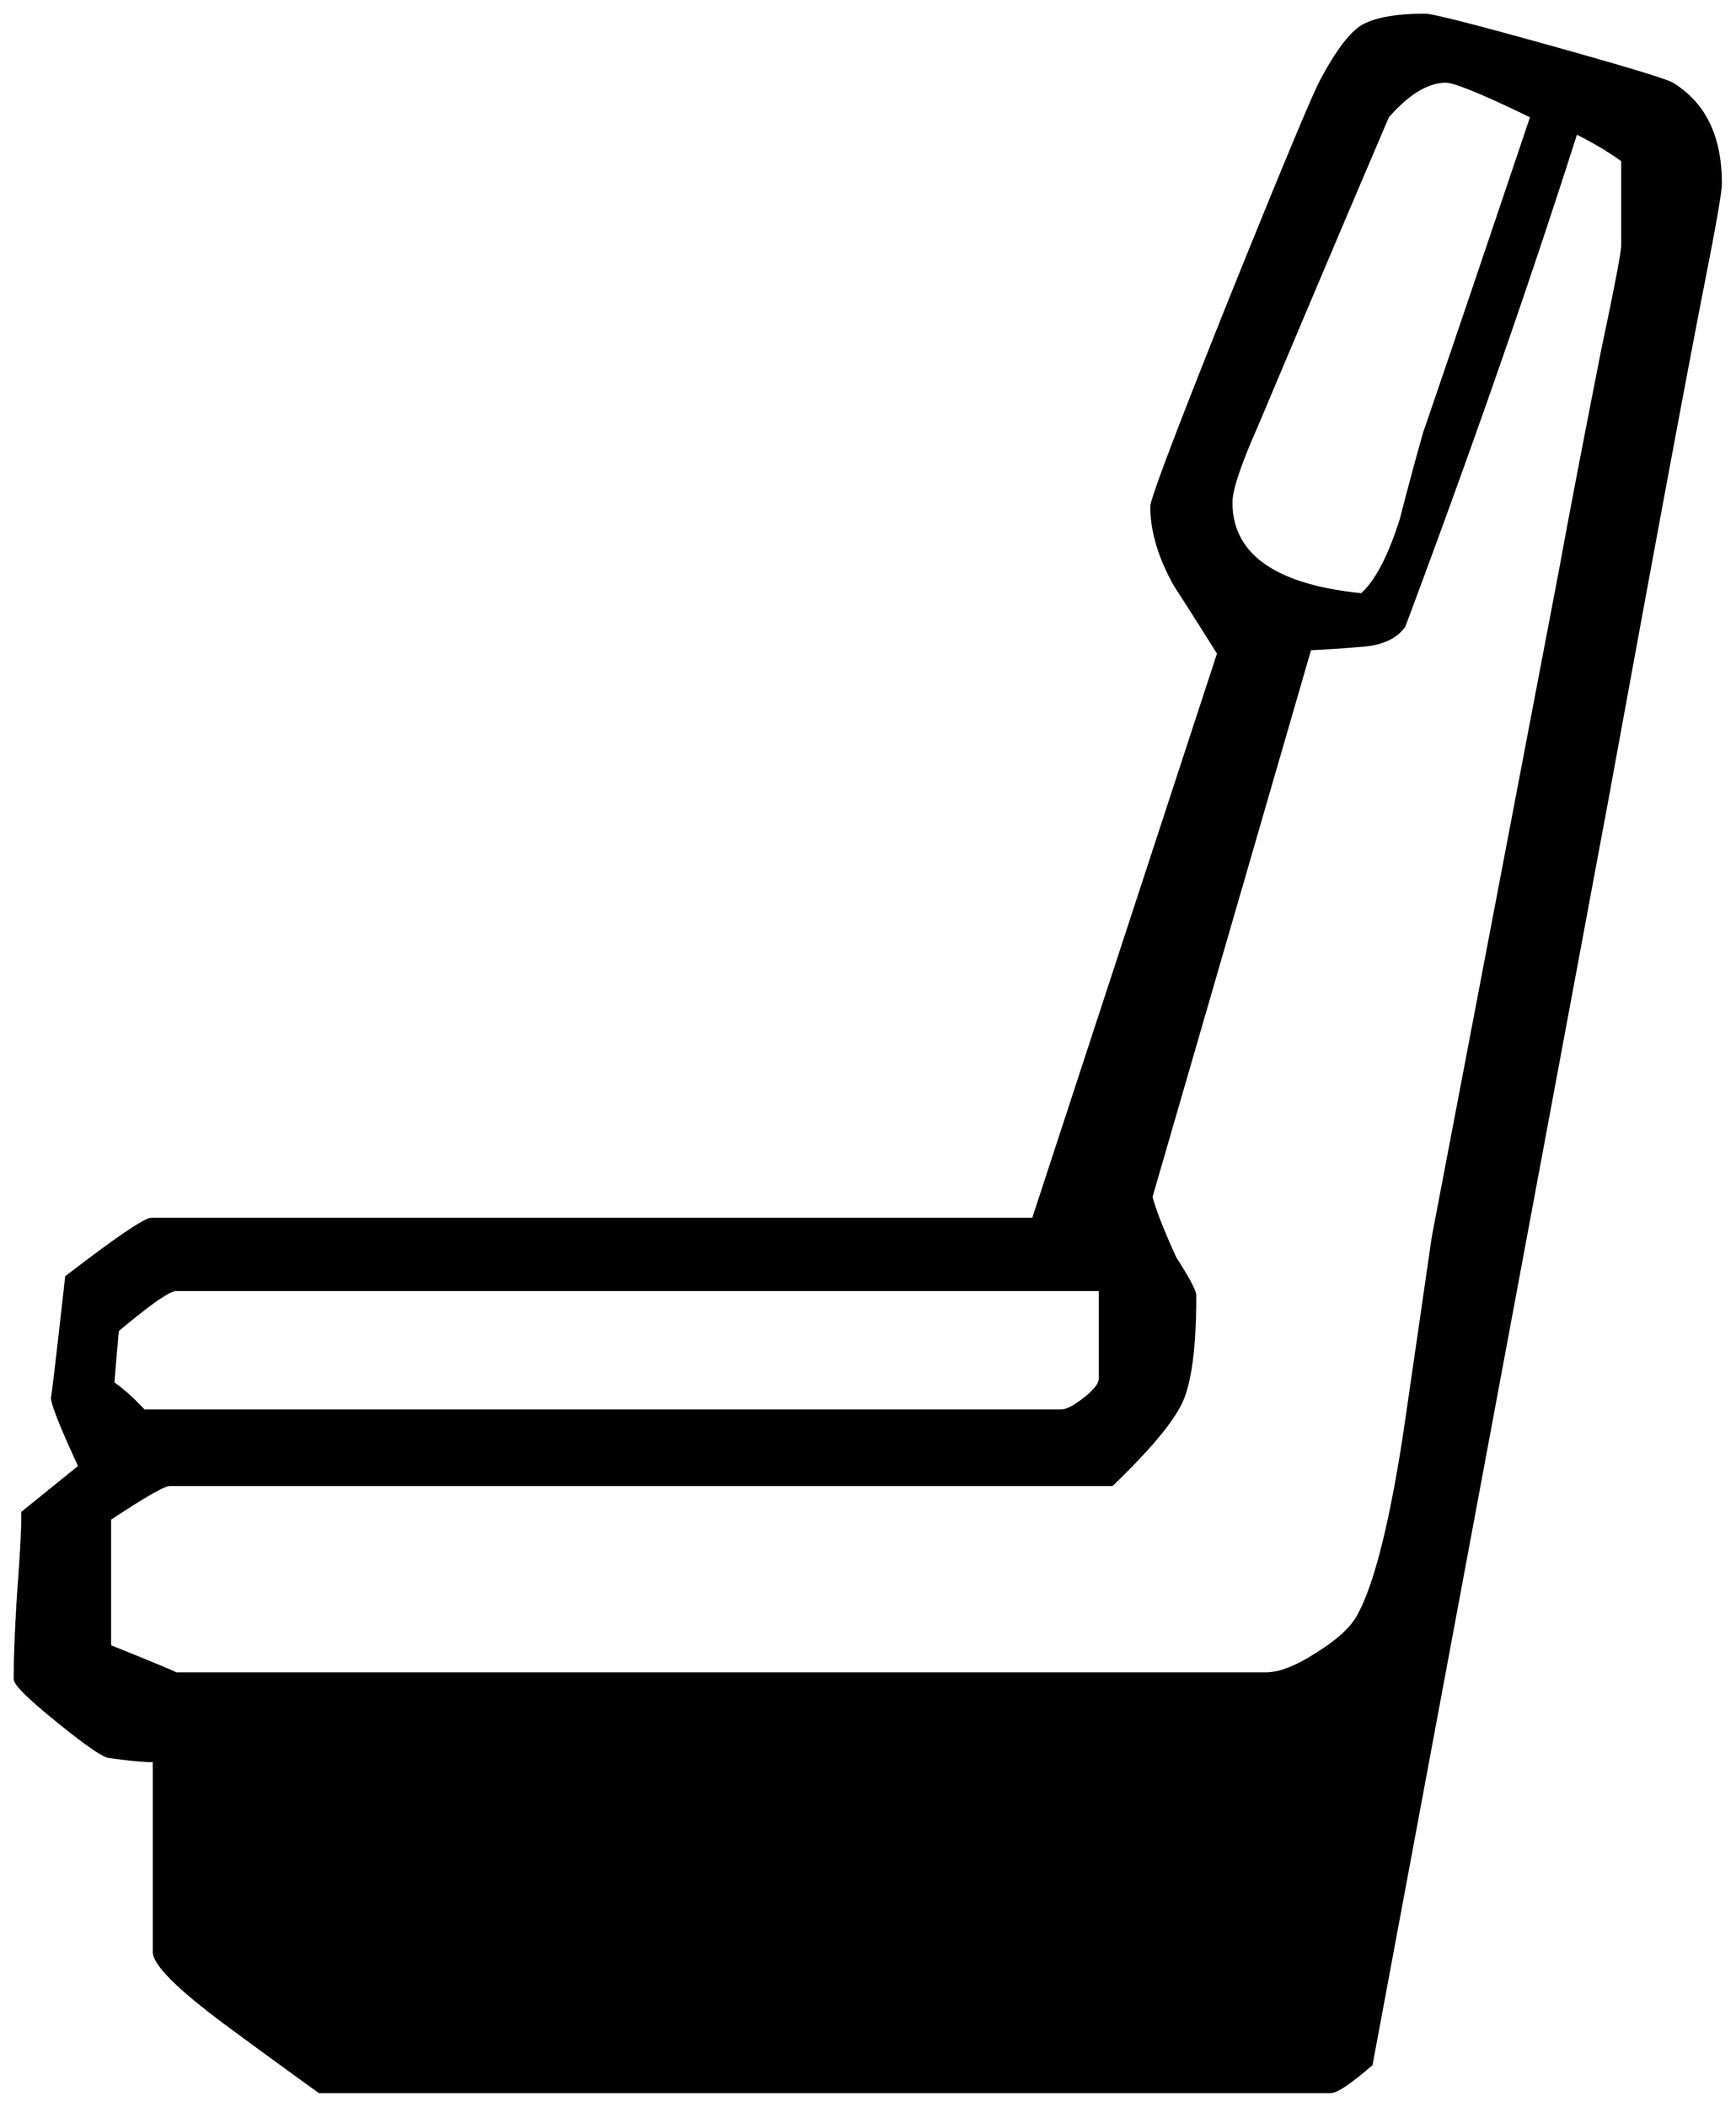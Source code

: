 


\begin{tikzpicture}[y=0.80pt, x=0.80pt, yscale=-1.0, xscale=1.0, inner sep=0pt, outer sep=0pt]
\begin{scope}[shift={(100.0,1713.0)},nonzero rule]
  \path[draw=.,fill=.,line width=1.600pt] (1640.0,-1383.0) ..
    controls (1640.0,-1375.667) and (1634.667,-1345.0) ..
    (1624.0,-1291.0) .. controls (1608.667,-1213.0) and
    (1579.667,-1057.333) .. (1537.0,-824.0) .. controls
    (1489.0,-566.667) and (1417.0,-180.667) .. (1321.0,334.0) ..
    controls (1301.667,350.667) and (1289.333,359.0) .. (1284.0,359.0)
    -- (360.0,359.0) .. controls (331.333,338.333) and (303.0,317.667)
    .. (275.0,297.0) .. controls (231.0,264.333) and (209.0,242.333)
    .. (209.0,231.0) -- (209.0,57.0) .. controls (199.667,57.0)
    and (185.667,55.667) .. (167.0,53.0) .. controls (160.333,51.0)
    and (144.333,39.667) .. (119.0,19.0) .. controls (94.333,-1.0) and
    (82.0,-13.333) .. (82.0,-18.0) .. controls (82.0,-36.0) and
    (83.0,-61.667) .. (85.0,-95.0) .. controls (87.667,-129.0) and
    (89.0,-154.0) .. (89.0,-170.0) -- (141.0,-212.0) .. controls
    (124.333,-248.0) and (116.0,-269.0) .. (116.0,-275.0) ..
    controls (116.0,-271.0) and (120.333,-307.667) .. (129.0,-385.0)
    .. controls (175.0,-420.333) and (201.0,-438.0) ..
    (207.0,-438.0) -- (1012.0,-438.0) -- (1181.0,-954.0) ..
    controls (1167.667,-975.333) and (1154.333,-996.333) ..
    (1141.0,-1017.0) .. controls (1127.0,-1042.333) and
    (1120.0,-1066.0) .. (1120.0,-1088.0) .. controls
    (1120.0,-1094.667) and (1143.333,-1156.333) .. (1190.0,-1273.0) ..
    controls (1237.333,-1390.333) and (1265.333,-1457.667) ..
    (1274.0,-1475.0) .. controls (1288.667,-1503.0) and
    (1301.667,-1520.333) .. (1313.0,-1527.0) .. controls
    (1325.0,-1533.667) and (1344.0,-1537.0) .. (1370.0,-1537.0) ..
    controls (1376.667,-1537.0) and (1414.667,-1527.333) ..
    (1484.0,-1508.0) .. controls (1553.333,-1488.667) and
    (1590.667,-1477.333) .. (1596.0,-1474.0) .. controls
    (1625.333,-1456.0) and (1640.0,-1425.667) .. (1640.0,-1383.0) --
    cycle(1467.0,-1444.0) .. controls (1423.0,-1465.333) and
    (1397.0,-1476.0) .. (1389.0,-1476.0) .. controls
    (1372.333,-1476.0) and (1354.667,-1465.333) .. (1336.0,-1444.0) ..
    controls (1300.667,-1361.333) and (1260.667,-1267.0) ..
    (1216.0,-1161.0) .. controls (1200.667,-1126.333) and
    (1193.0,-1103.333) .. (1193.0,-1092.0) .. controls
    (1193.0,-1044.0) and (1232.667,-1016.0) .. (1312.0,-1008.0) ..
    controls (1325.333,-1020.0) and (1337.333,-1043.0) ..
    (1348.0,-1077.0) .. controls (1354.667,-1103.0) and
    (1361.667,-1129.0) .. (1369.0,-1155.0) .. controls
    (1391.0,-1219.0) and (1423.667,-1315.333) .. (1467.0,-1444.0) --
    cycle(1550.0,-1326.0) -- (1550.0,-1404.0) .. controls
    (1538.0,-1412.667) and (1524.0,-1421.0) .. (1508.0,-1429.0) ..
    controls (1464.0,-1291.0) and (1411.667,-1141.0) ..
    (1351.0,-979.0) .. controls (1343.667,-968.333) and
    (1330.333,-962.333) .. (1311.0,-961.0) .. controls
    (1295.667,-959.667) and (1280.333,-958.667) .. (1265.0,-958.0) --
    (1120.0,-458.0) .. controls (1123.333,-445.333) and
    (1130.667,-426.667) .. (1142.0,-402.0) .. controls
    (1154.0,-383.333) and (1160.0,-372.0) .. (1160.0,-368.0) ..
    controls (1160.0,-322.667) and (1156.0,-290.667) ..
    (1148.0,-272.0) .. controls (1140.0,-254.0) and
    (1118.667,-228.333) .. (1084.0,-195.0) -- (223.0,-195.0) ..
    controls (218.333,-195.0) and (200.333,-184.667) .. (169.0,-164.0)
    -- (169.0,-48.0) .. controls (210.333,-31.333) and (230.333,-23.0)
    .. (229.0,-23.0) -- (1225.0,-23.0) .. controls
    (1237.0,-23.0) and (1252.333,-29.0) .. (1271.0,-41.0) ..
    controls (1290.333,-53.0) and (1303.0,-64.667) .. (1309.0,-76.0)
    .. controls (1324.333,-104.0) and (1338.333,-159.333) ..
    (1351.0,-242.0) .. controls (1359.667,-301.333) and
    (1368.333,-361.0) .. (1377.0,-421.0) -- (1494.0,-1034.0) ..
    controls (1502.0,-1078.0) and (1514.667,-1144.0) ..
    (1532.0,-1232.0) .. controls (1544.0,-1288.667) and
    (1550.0,-1320.0) .. (1550.0,-1326.0) -- cycle(1073.0,-292.0)
    -- (1073.0,-373.0) -- (229.0,-373.0) .. controls
    (223.0,-373.0) and (205.333,-360.667) .. (176.0,-336.0) ..
    controls (173.333,-305.333) and (172.0,-289.333) .. (172.0,-288.0)
    .. controls (180.0,-282.667) and (189.333,-274.333) ..
    (200.0,-263.0) -- (1038.0,-263.0) .. controls
    (1042.667,-263.0) and (1049.667,-266.667) .. (1059.0,-274.0) ..
    controls (1068.333,-281.333) and (1073.0,-287.333) ..
    (1073.0,-292.0) -- cycle;
\end{scope}

\end{tikzpicture}

